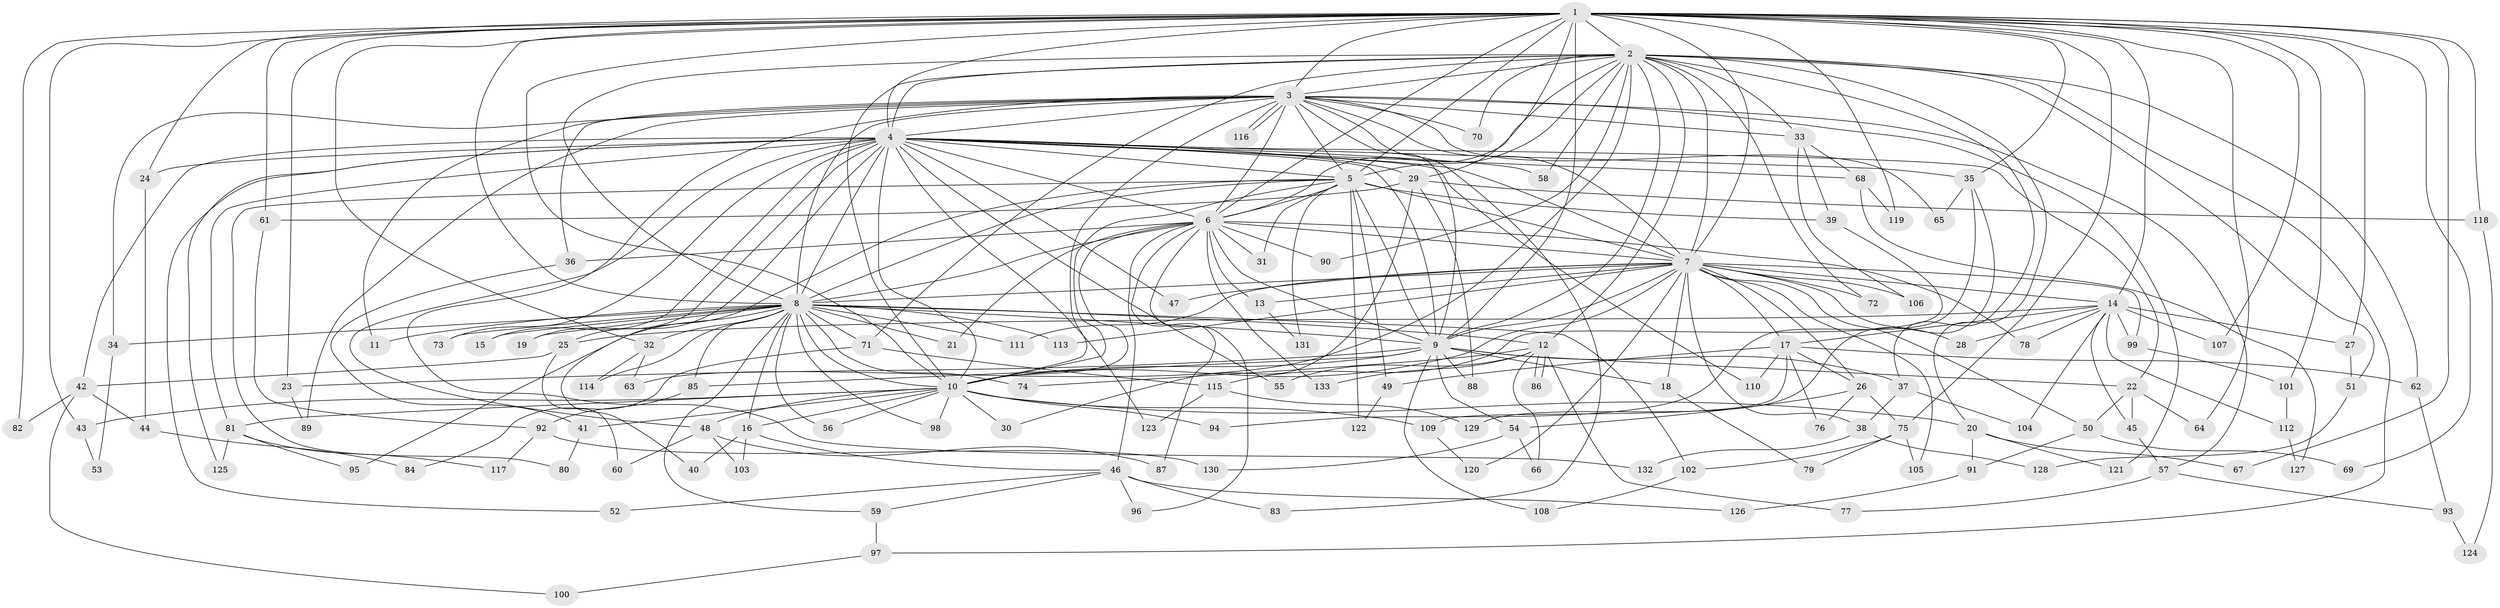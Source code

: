 // coarse degree distribution, {27: 0.015151515151515152, 16: 0.015151515151515152, 15: 0.015151515151515152, 25: 0.015151515151515152, 2: 0.5151515151515151, 1: 0.10606060606060606, 4: 0.06060606060606061, 3: 0.12121212121212122, 5: 0.030303030303030304, 19: 0.015151515151515152, 9: 0.030303030303030304, 7: 0.015151515151515152, 6: 0.015151515151515152, 8: 0.015151515151515152, 10: 0.015151515151515152}
// Generated by graph-tools (version 1.1) at 2025/46/03/04/25 21:46:37]
// undirected, 133 vertices, 291 edges
graph export_dot {
graph [start="1"]
  node [color=gray90,style=filled];
  1;
  2;
  3;
  4;
  5;
  6;
  7;
  8;
  9;
  10;
  11;
  12;
  13;
  14;
  15;
  16;
  17;
  18;
  19;
  20;
  21;
  22;
  23;
  24;
  25;
  26;
  27;
  28;
  29;
  30;
  31;
  32;
  33;
  34;
  35;
  36;
  37;
  38;
  39;
  40;
  41;
  42;
  43;
  44;
  45;
  46;
  47;
  48;
  49;
  50;
  51;
  52;
  53;
  54;
  55;
  56;
  57;
  58;
  59;
  60;
  61;
  62;
  63;
  64;
  65;
  66;
  67;
  68;
  69;
  70;
  71;
  72;
  73;
  74;
  75;
  76;
  77;
  78;
  79;
  80;
  81;
  82;
  83;
  84;
  85;
  86;
  87;
  88;
  89;
  90;
  91;
  92;
  93;
  94;
  95;
  96;
  97;
  98;
  99;
  100;
  101;
  102;
  103;
  104;
  105;
  106;
  107;
  108;
  109;
  110;
  111;
  112;
  113;
  114;
  115;
  116;
  117;
  118;
  119;
  120;
  121;
  122;
  123;
  124;
  125;
  126;
  127;
  128;
  129;
  130;
  131;
  132;
  133;
  1 -- 2;
  1 -- 3;
  1 -- 4;
  1 -- 5;
  1 -- 6;
  1 -- 7;
  1 -- 8;
  1 -- 9;
  1 -- 10;
  1 -- 14;
  1 -- 23;
  1 -- 24;
  1 -- 27;
  1 -- 29;
  1 -- 32;
  1 -- 35;
  1 -- 43;
  1 -- 61;
  1 -- 64;
  1 -- 67;
  1 -- 69;
  1 -- 75;
  1 -- 82;
  1 -- 101;
  1 -- 107;
  1 -- 118;
  1 -- 119;
  2 -- 3;
  2 -- 4;
  2 -- 5;
  2 -- 6;
  2 -- 7;
  2 -- 8;
  2 -- 9;
  2 -- 10;
  2 -- 12;
  2 -- 20;
  2 -- 33;
  2 -- 37;
  2 -- 51;
  2 -- 58;
  2 -- 62;
  2 -- 63;
  2 -- 70;
  2 -- 71;
  2 -- 72;
  2 -- 90;
  2 -- 97;
  3 -- 4;
  3 -- 5;
  3 -- 6;
  3 -- 7;
  3 -- 8;
  3 -- 9;
  3 -- 10;
  3 -- 11;
  3 -- 33;
  3 -- 34;
  3 -- 36;
  3 -- 57;
  3 -- 65;
  3 -- 70;
  3 -- 83;
  3 -- 89;
  3 -- 116;
  3 -- 116;
  3 -- 121;
  3 -- 132;
  4 -- 5;
  4 -- 6;
  4 -- 7;
  4 -- 8;
  4 -- 9;
  4 -- 10;
  4 -- 15;
  4 -- 19;
  4 -- 22;
  4 -- 24;
  4 -- 25;
  4 -- 29;
  4 -- 35;
  4 -- 42;
  4 -- 47;
  4 -- 48;
  4 -- 52;
  4 -- 55;
  4 -- 58;
  4 -- 68;
  4 -- 73;
  4 -- 81;
  4 -- 110;
  4 -- 123;
  4 -- 125;
  5 -- 6;
  5 -- 7;
  5 -- 8;
  5 -- 9;
  5 -- 10;
  5 -- 31;
  5 -- 39;
  5 -- 40;
  5 -- 49;
  5 -- 80;
  5 -- 122;
  5 -- 131;
  6 -- 7;
  6 -- 8;
  6 -- 9;
  6 -- 10;
  6 -- 13;
  6 -- 21;
  6 -- 31;
  6 -- 36;
  6 -- 46;
  6 -- 78;
  6 -- 87;
  6 -- 90;
  6 -- 96;
  6 -- 133;
  7 -- 8;
  7 -- 9;
  7 -- 10;
  7 -- 13;
  7 -- 14;
  7 -- 17;
  7 -- 18;
  7 -- 26;
  7 -- 28;
  7 -- 38;
  7 -- 47;
  7 -- 50;
  7 -- 72;
  7 -- 99;
  7 -- 105;
  7 -- 106;
  7 -- 111;
  7 -- 113;
  7 -- 120;
  8 -- 9;
  8 -- 10;
  8 -- 11;
  8 -- 12;
  8 -- 15;
  8 -- 16;
  8 -- 19;
  8 -- 21;
  8 -- 32;
  8 -- 34;
  8 -- 56;
  8 -- 59;
  8 -- 71;
  8 -- 73;
  8 -- 74;
  8 -- 85;
  8 -- 95;
  8 -- 98;
  8 -- 102;
  8 -- 111;
  8 -- 113;
  8 -- 114;
  9 -- 10;
  9 -- 18;
  9 -- 22;
  9 -- 23;
  9 -- 37;
  9 -- 54;
  9 -- 85;
  9 -- 88;
  9 -- 108;
  10 -- 16;
  10 -- 20;
  10 -- 30;
  10 -- 41;
  10 -- 43;
  10 -- 48;
  10 -- 56;
  10 -- 81;
  10 -- 94;
  10 -- 98;
  10 -- 109;
  12 -- 55;
  12 -- 66;
  12 -- 74;
  12 -- 77;
  12 -- 86;
  12 -- 86;
  12 -- 133;
  13 -- 131;
  14 -- 17;
  14 -- 25;
  14 -- 27;
  14 -- 28;
  14 -- 45;
  14 -- 78;
  14 -- 99;
  14 -- 104;
  14 -- 107;
  14 -- 112;
  16 -- 40;
  16 -- 46;
  16 -- 103;
  17 -- 26;
  17 -- 49;
  17 -- 62;
  17 -- 76;
  17 -- 109;
  17 -- 110;
  18 -- 79;
  20 -- 67;
  20 -- 91;
  20 -- 121;
  22 -- 45;
  22 -- 50;
  22 -- 64;
  23 -- 89;
  24 -- 44;
  25 -- 42;
  25 -- 60;
  26 -- 54;
  26 -- 75;
  26 -- 76;
  27 -- 51;
  29 -- 30;
  29 -- 61;
  29 -- 88;
  29 -- 118;
  32 -- 63;
  32 -- 114;
  33 -- 39;
  33 -- 68;
  33 -- 106;
  34 -- 53;
  35 -- 65;
  35 -- 94;
  35 -- 129;
  36 -- 41;
  37 -- 38;
  37 -- 104;
  38 -- 128;
  38 -- 132;
  39 -- 115;
  41 -- 80;
  42 -- 44;
  42 -- 82;
  42 -- 100;
  43 -- 53;
  44 -- 84;
  45 -- 57;
  46 -- 52;
  46 -- 59;
  46 -- 83;
  46 -- 96;
  46 -- 126;
  48 -- 60;
  48 -- 87;
  48 -- 103;
  49 -- 122;
  50 -- 69;
  50 -- 91;
  51 -- 128;
  54 -- 66;
  54 -- 130;
  57 -- 77;
  57 -- 93;
  59 -- 97;
  61 -- 92;
  62 -- 93;
  68 -- 119;
  68 -- 127;
  71 -- 84;
  71 -- 115;
  75 -- 79;
  75 -- 102;
  75 -- 105;
  81 -- 95;
  81 -- 117;
  81 -- 125;
  85 -- 92;
  91 -- 126;
  92 -- 117;
  92 -- 130;
  93 -- 124;
  97 -- 100;
  99 -- 101;
  101 -- 112;
  102 -- 108;
  109 -- 120;
  112 -- 127;
  115 -- 123;
  115 -- 129;
  118 -- 124;
}
